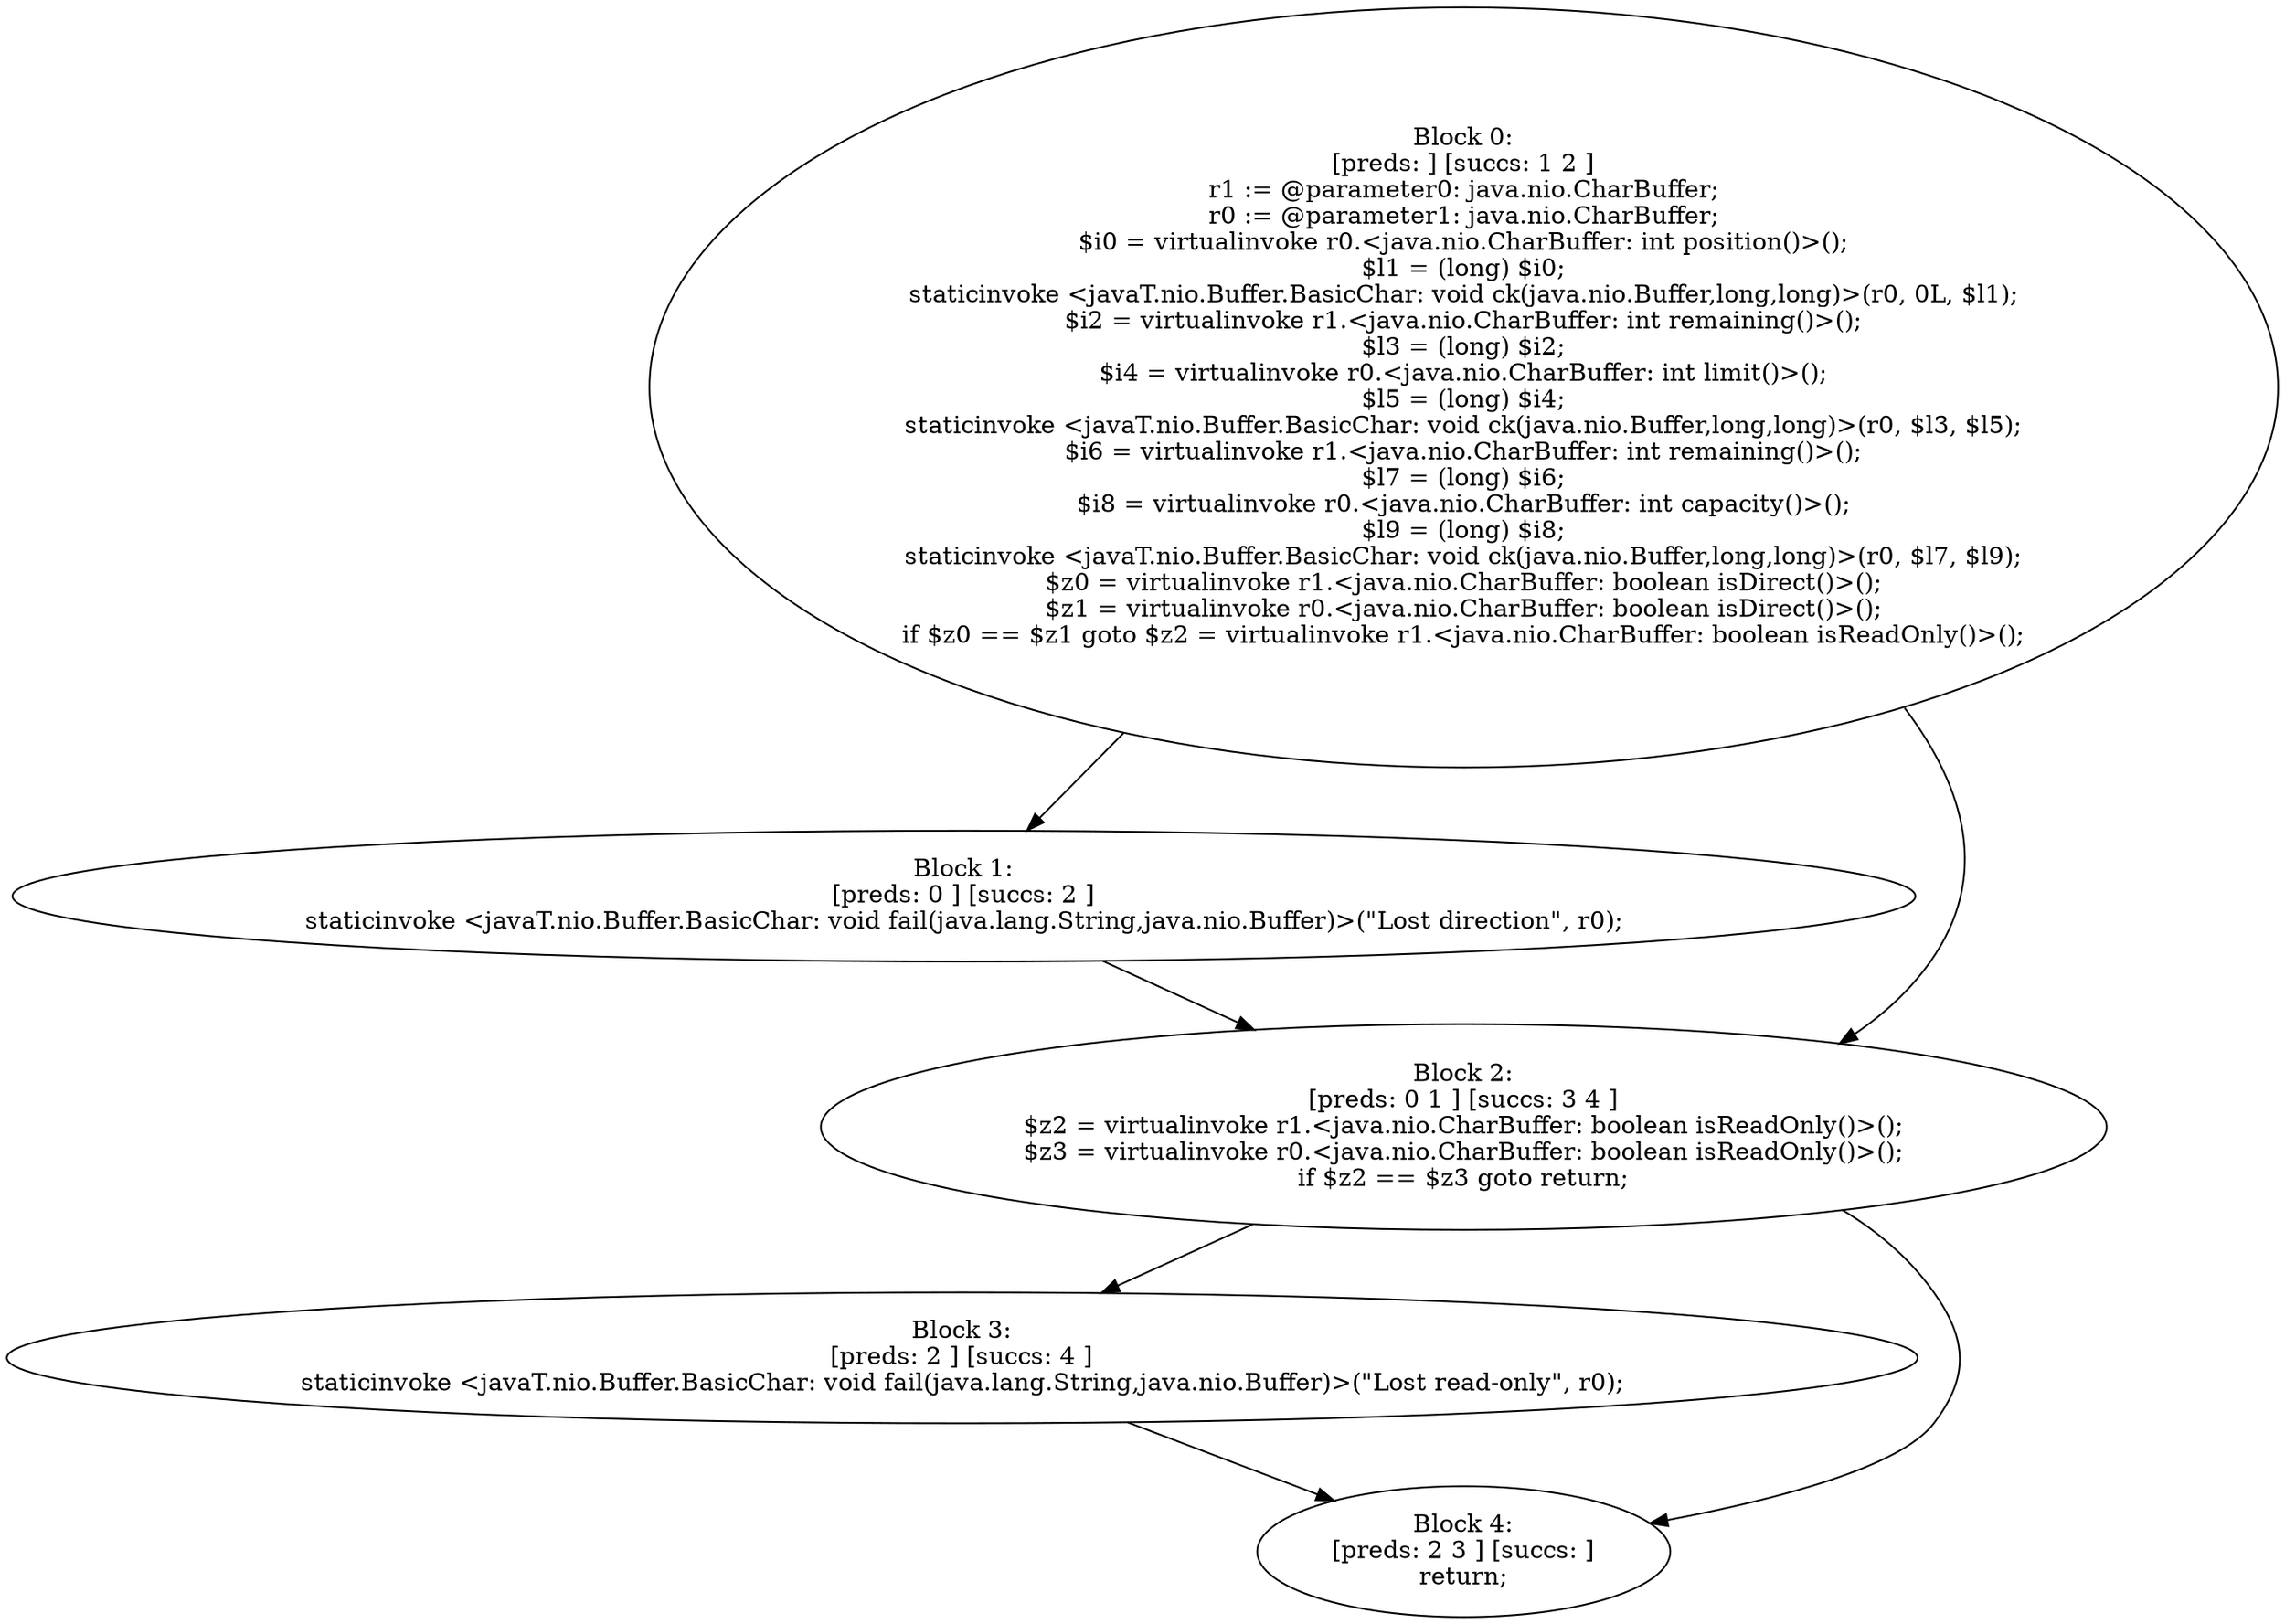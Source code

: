 digraph "unitGraph" {
    "Block 0:
[preds: ] [succs: 1 2 ]
r1 := @parameter0: java.nio.CharBuffer;
r0 := @parameter1: java.nio.CharBuffer;
$i0 = virtualinvoke r0.<java.nio.CharBuffer: int position()>();
$l1 = (long) $i0;
staticinvoke <javaT.nio.Buffer.BasicChar: void ck(java.nio.Buffer,long,long)>(r0, 0L, $l1);
$i2 = virtualinvoke r1.<java.nio.CharBuffer: int remaining()>();
$l3 = (long) $i2;
$i4 = virtualinvoke r0.<java.nio.CharBuffer: int limit()>();
$l5 = (long) $i4;
staticinvoke <javaT.nio.Buffer.BasicChar: void ck(java.nio.Buffer,long,long)>(r0, $l3, $l5);
$i6 = virtualinvoke r1.<java.nio.CharBuffer: int remaining()>();
$l7 = (long) $i6;
$i8 = virtualinvoke r0.<java.nio.CharBuffer: int capacity()>();
$l9 = (long) $i8;
staticinvoke <javaT.nio.Buffer.BasicChar: void ck(java.nio.Buffer,long,long)>(r0, $l7, $l9);
$z0 = virtualinvoke r1.<java.nio.CharBuffer: boolean isDirect()>();
$z1 = virtualinvoke r0.<java.nio.CharBuffer: boolean isDirect()>();
if $z0 == $z1 goto $z2 = virtualinvoke r1.<java.nio.CharBuffer: boolean isReadOnly()>();
"
    "Block 1:
[preds: 0 ] [succs: 2 ]
staticinvoke <javaT.nio.Buffer.BasicChar: void fail(java.lang.String,java.nio.Buffer)>(\"Lost direction\", r0);
"
    "Block 2:
[preds: 0 1 ] [succs: 3 4 ]
$z2 = virtualinvoke r1.<java.nio.CharBuffer: boolean isReadOnly()>();
$z3 = virtualinvoke r0.<java.nio.CharBuffer: boolean isReadOnly()>();
if $z2 == $z3 goto return;
"
    "Block 3:
[preds: 2 ] [succs: 4 ]
staticinvoke <javaT.nio.Buffer.BasicChar: void fail(java.lang.String,java.nio.Buffer)>(\"Lost read-only\", r0);
"
    "Block 4:
[preds: 2 3 ] [succs: ]
return;
"
    "Block 0:
[preds: ] [succs: 1 2 ]
r1 := @parameter0: java.nio.CharBuffer;
r0 := @parameter1: java.nio.CharBuffer;
$i0 = virtualinvoke r0.<java.nio.CharBuffer: int position()>();
$l1 = (long) $i0;
staticinvoke <javaT.nio.Buffer.BasicChar: void ck(java.nio.Buffer,long,long)>(r0, 0L, $l1);
$i2 = virtualinvoke r1.<java.nio.CharBuffer: int remaining()>();
$l3 = (long) $i2;
$i4 = virtualinvoke r0.<java.nio.CharBuffer: int limit()>();
$l5 = (long) $i4;
staticinvoke <javaT.nio.Buffer.BasicChar: void ck(java.nio.Buffer,long,long)>(r0, $l3, $l5);
$i6 = virtualinvoke r1.<java.nio.CharBuffer: int remaining()>();
$l7 = (long) $i6;
$i8 = virtualinvoke r0.<java.nio.CharBuffer: int capacity()>();
$l9 = (long) $i8;
staticinvoke <javaT.nio.Buffer.BasicChar: void ck(java.nio.Buffer,long,long)>(r0, $l7, $l9);
$z0 = virtualinvoke r1.<java.nio.CharBuffer: boolean isDirect()>();
$z1 = virtualinvoke r0.<java.nio.CharBuffer: boolean isDirect()>();
if $z0 == $z1 goto $z2 = virtualinvoke r1.<java.nio.CharBuffer: boolean isReadOnly()>();
"->"Block 1:
[preds: 0 ] [succs: 2 ]
staticinvoke <javaT.nio.Buffer.BasicChar: void fail(java.lang.String,java.nio.Buffer)>(\"Lost direction\", r0);
";
    "Block 0:
[preds: ] [succs: 1 2 ]
r1 := @parameter0: java.nio.CharBuffer;
r0 := @parameter1: java.nio.CharBuffer;
$i0 = virtualinvoke r0.<java.nio.CharBuffer: int position()>();
$l1 = (long) $i0;
staticinvoke <javaT.nio.Buffer.BasicChar: void ck(java.nio.Buffer,long,long)>(r0, 0L, $l1);
$i2 = virtualinvoke r1.<java.nio.CharBuffer: int remaining()>();
$l3 = (long) $i2;
$i4 = virtualinvoke r0.<java.nio.CharBuffer: int limit()>();
$l5 = (long) $i4;
staticinvoke <javaT.nio.Buffer.BasicChar: void ck(java.nio.Buffer,long,long)>(r0, $l3, $l5);
$i6 = virtualinvoke r1.<java.nio.CharBuffer: int remaining()>();
$l7 = (long) $i6;
$i8 = virtualinvoke r0.<java.nio.CharBuffer: int capacity()>();
$l9 = (long) $i8;
staticinvoke <javaT.nio.Buffer.BasicChar: void ck(java.nio.Buffer,long,long)>(r0, $l7, $l9);
$z0 = virtualinvoke r1.<java.nio.CharBuffer: boolean isDirect()>();
$z1 = virtualinvoke r0.<java.nio.CharBuffer: boolean isDirect()>();
if $z0 == $z1 goto $z2 = virtualinvoke r1.<java.nio.CharBuffer: boolean isReadOnly()>();
"->"Block 2:
[preds: 0 1 ] [succs: 3 4 ]
$z2 = virtualinvoke r1.<java.nio.CharBuffer: boolean isReadOnly()>();
$z3 = virtualinvoke r0.<java.nio.CharBuffer: boolean isReadOnly()>();
if $z2 == $z3 goto return;
";
    "Block 1:
[preds: 0 ] [succs: 2 ]
staticinvoke <javaT.nio.Buffer.BasicChar: void fail(java.lang.String,java.nio.Buffer)>(\"Lost direction\", r0);
"->"Block 2:
[preds: 0 1 ] [succs: 3 4 ]
$z2 = virtualinvoke r1.<java.nio.CharBuffer: boolean isReadOnly()>();
$z3 = virtualinvoke r0.<java.nio.CharBuffer: boolean isReadOnly()>();
if $z2 == $z3 goto return;
";
    "Block 2:
[preds: 0 1 ] [succs: 3 4 ]
$z2 = virtualinvoke r1.<java.nio.CharBuffer: boolean isReadOnly()>();
$z3 = virtualinvoke r0.<java.nio.CharBuffer: boolean isReadOnly()>();
if $z2 == $z3 goto return;
"->"Block 3:
[preds: 2 ] [succs: 4 ]
staticinvoke <javaT.nio.Buffer.BasicChar: void fail(java.lang.String,java.nio.Buffer)>(\"Lost read-only\", r0);
";
    "Block 2:
[preds: 0 1 ] [succs: 3 4 ]
$z2 = virtualinvoke r1.<java.nio.CharBuffer: boolean isReadOnly()>();
$z3 = virtualinvoke r0.<java.nio.CharBuffer: boolean isReadOnly()>();
if $z2 == $z3 goto return;
"->"Block 4:
[preds: 2 3 ] [succs: ]
return;
";
    "Block 3:
[preds: 2 ] [succs: 4 ]
staticinvoke <javaT.nio.Buffer.BasicChar: void fail(java.lang.String,java.nio.Buffer)>(\"Lost read-only\", r0);
"->"Block 4:
[preds: 2 3 ] [succs: ]
return;
";
}
